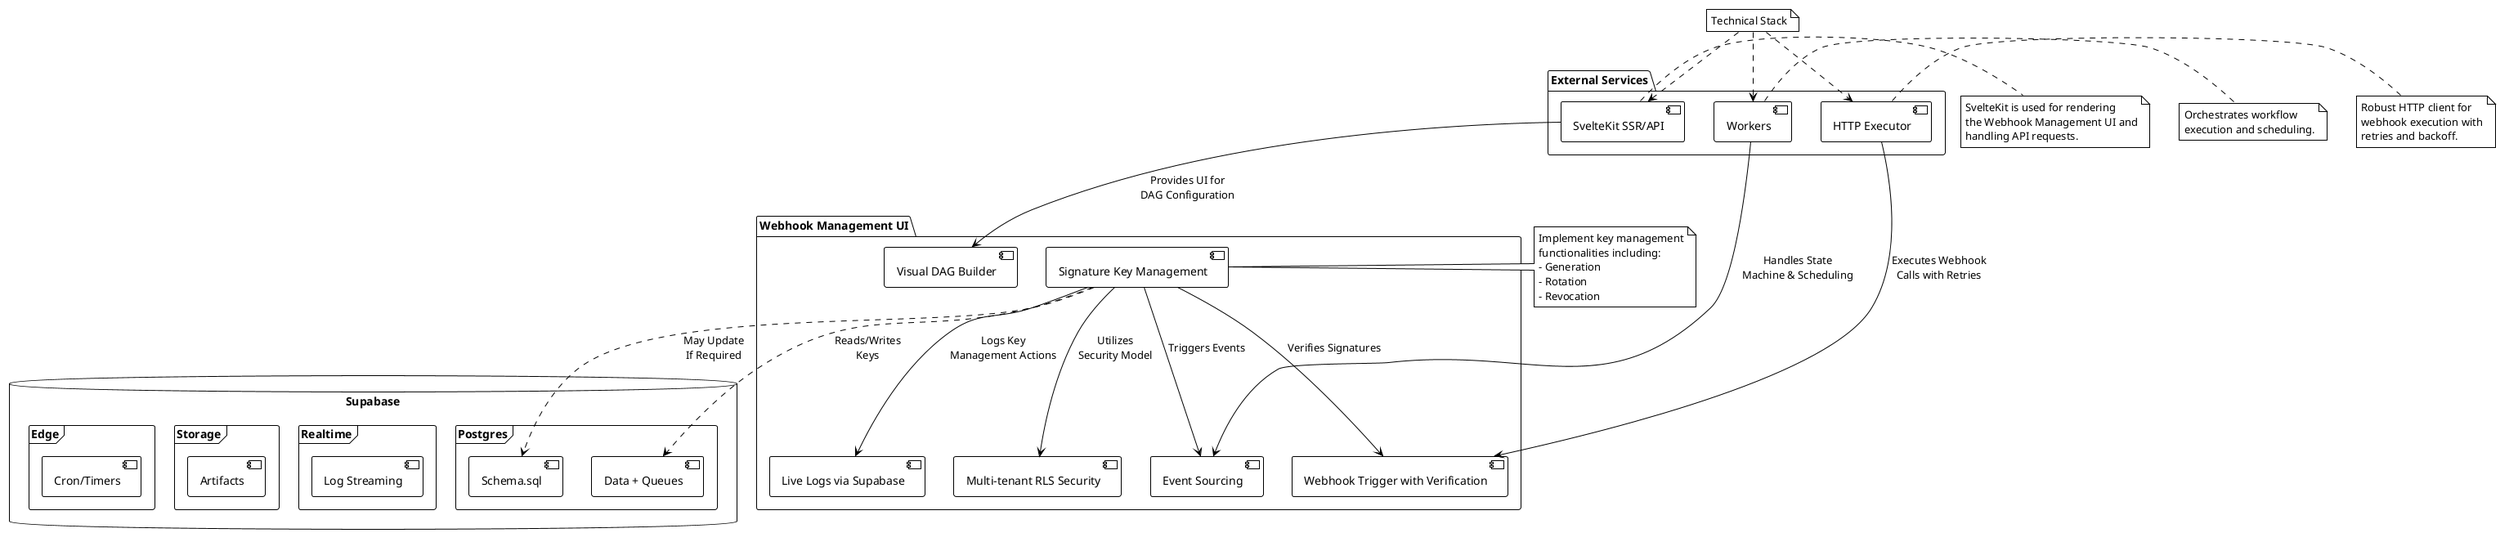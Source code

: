 @startuml
!theme plain

package "Webhook Management UI" {
    [Signature Key Management] as SKM
    [Webhook Trigger with Verification] as WTV
    [Visual DAG Builder] as VDB
    [Event Sourcing] as ES
    [Live Logs via Supabase] as LL
    [Multi-tenant RLS Security] as MRLS
}

database "Supabase" {
    frame Postgres {
        [Data + Queues] as DBQ
        [Schema.sql] as Schema
    }
    frame Realtime {
        [Log Streaming] as LS
    }
    frame Storage {
        [Artifacts] as Artifacts
    }
    frame Edge {
        [Cron/Timers] as Cron
    }
}

[SKM] --> [WTV] : Verifies Signatures
[SKM] --> [MRLS] : Utilizes\nSecurity Model
[SKM] ..> [DBQ] : Reads/Writes\nKeys
[SKM] ..> [Schema] : May Update\nIf Required
[SKM] --> [ES] : Triggers Events
[SKM] --> [LL] : Logs Key\nManagement Actions

note right of [SKM]
  Implement key management
  functionalities including:
  - Generation
  - Rotation
  - Revocation
end note

package "External Services" {
    [SvelteKit SSR/API] as SvelteKit
    [Workers] as Workers
    [HTTP Executor] as HTTPExec
}

[SvelteKit] --> [VDB] : Provides UI for\nDAG Configuration
[Workers] --> [ES] : Handles State\nMachine & Scheduling
[HTTPExec] --> [WTV] : Executes Webhook\nCalls with Retries

note "Technical Stack" as TS
note right of [SvelteKit]
  SvelteKit is used for rendering
  the Webhook Management UI and
  handling API requests.
end note

note right of [Workers]
  Orchestrates workflow
  execution and scheduling.
end note

note right of [HTTPExec]
  Robust HTTP client for
  webhook execution with
  retries and backoff.
end note

TS ..> SvelteKit
TS ..> Workers
TS ..> HTTPExec

@enduml